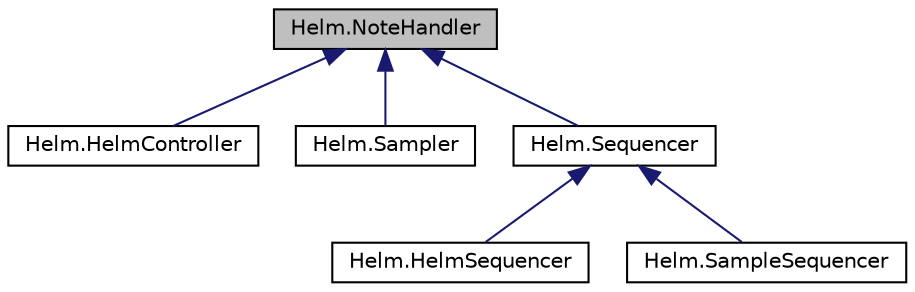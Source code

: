 digraph "Helm.NoteHandler"
{
  edge [fontname="Helvetica",fontsize="10",labelfontname="Helvetica",labelfontsize="10"];
  node [fontname="Helvetica",fontsize="10",shape=record];
  Node0 [label="Helm.NoteHandler",height=0.2,width=0.4,color="black", fillcolor="grey75", style="filled", fontcolor="black"];
  Node0 -> Node1 [dir="back",color="midnightblue",fontsize="10",style="solid",fontname="Helvetica"];
  Node1 [label="Helm.HelmController",height=0.2,width=0.4,color="black", fillcolor="white", style="filled",URL="$class_helm_1_1_helm_controller.html",tooltip="An interface to a Helm native synthesizer instance(s). All native synth settings can be changed throu..."];
  Node0 -> Node2 [dir="back",color="midnightblue",fontsize="10",style="solid",fontname="Helvetica"];
  Node2 [label="Helm.Sampler",height=0.2,width=0.4,color="black", fillcolor="white", style="filled",URL="$class_helm_1_1_sampler.html",tooltip="The Sampler is a type of instrument that has a collection of audio samples to play and will play them..."];
  Node0 -> Node3 [dir="back",color="midnightblue",fontsize="10",style="solid",fontname="Helvetica"];
  Node3 [label="Helm.Sequencer",height=0.2,width=0.4,color="black", fillcolor="white", style="filled",URL="$class_helm_1_1_sequencer.html",tooltip="A series of notes and velocities on a timeline that can be used to trigger synth or sampler notes..."];
  Node3 -> Node4 [dir="back",color="midnightblue",fontsize="10",style="solid",fontname="Helvetica"];
  Node4 [label="Helm.HelmSequencer",height=0.2,width=0.4,color="black", fillcolor="white", style="filled",URL="$class_helm_1_1_helm_sequencer.html",tooltip="A sequencer of notes over time that will send its note on/off events to instances of a Helm native sy..."];
  Node3 -> Node5 [dir="back",color="midnightblue",fontsize="10",style="solid",fontname="Helvetica"];
  Node5 [label="Helm.SampleSequencer",height=0.2,width=0.4,color="black", fillcolor="white", style="filled",URL="$class_helm_1_1_sample_sequencer.html",tooltip="A sequencer of notes over time that will send its note on/off events to a Sampler instance that is at..."];
}
